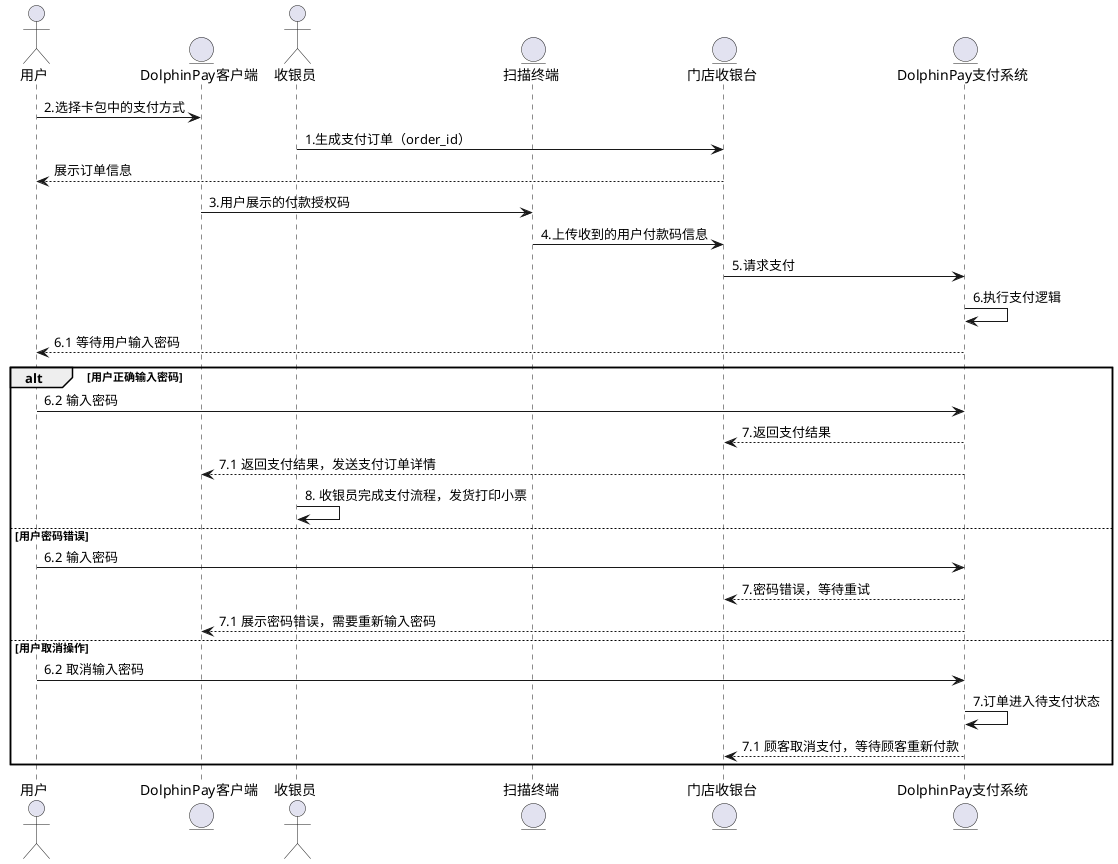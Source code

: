 @startuml
actor       用户          as USER
entity      DolphinPay客户端    as APP
actor       收银员         as CASHIER
entity      扫描终端       as SCAN
entity      门店收银台       as CHECKOUT
entity      DolphinPay支付系统       as PAY

USER -> APP : 2.选择卡包中的支付方式
CASHIER -> CHECKOUT:1.生成支付订单（order_id）
CHECKOUT --> USER: 展示订单信息
APP -> SCAN: 3.用户展示的付款授权码
SCAN -> CHECKOUT: 4.上传收到的用户付款码信息
CHECKOUT -> PAY: 5.请求支付
PAY->PAY: 6.执行支付逻辑
PAY --> USER: 6.1 等待用户输入密码
alt 用户正确输入密码
    USER -> PAY: 6.2 输入密码
    PAY --> CHECKOUT: 7.返回支付结果
    PAY --> APP: 7.1 返回支付结果，发送支付订单详情
    CASHIER ->CASHIER: 8. 收银员完成支付流程，发货打印小票
else 用户密码错误
    USER -> PAY: 6.2 输入密码
    PAY --> CHECKOUT: 7.密码错误，等待重试
    PAY --> APP: 7.1 展示密码错误，需要重新输入密码
else 用户取消操作
    USER -> PAY: 6.2 取消输入密码
    PAY -> PAY: 7.订单进入待支付状态
    PAY --> CHECKOUT: 7.1 顾客取消支付，等待顾客重新付款
end
@enduml